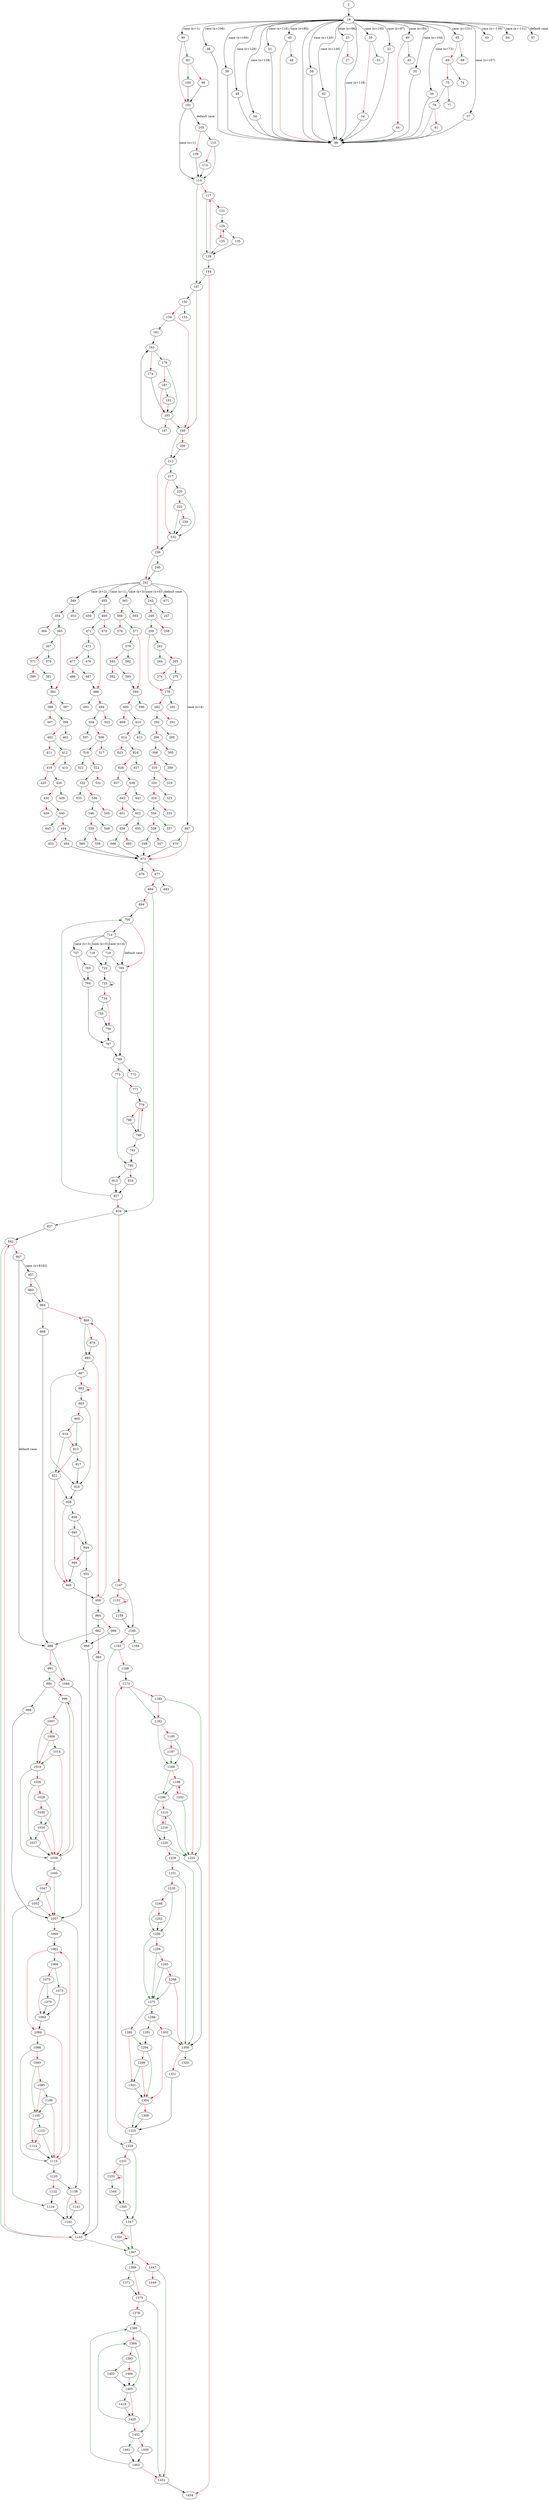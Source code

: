 strict digraph "main" {
	// Node definitions.
	2 [entry=true];
	19;
	90;
	22;
	23;
	30;
	35;
	36;
	37;
	38;
	39;
	40;
	45;
	49;
	50;
	51;
	88;
	58;
	65;
	82;
	83;
	84;
	87;
	27;
	33;
	34;
	43;
	44;
	48;
	68;
	69;
	74;
	75;
	77;
	78;
	81;
	93;
	103;
	100;
	96;
	114;
	105;
	110;
	109;
	113;
	147;
	117;
	139;
	122;
	129;
	125;
	135;
	144;
	1454;
	150;
	199;
	153;
	154;
	161;
	163;
	179;
	174;
	193;
	187;
	191;
	197;
	213;
	206;
	217;
	238;
	220;
	232;
	222;
	230;
	240;
	241;
	243;
	349;
	455;
	561;
	667;
	671;
	247;
	248;
	259;
	258;
	261;
	276;
	264;
	265;
	275;
	274;
	281;
	282;
	292;
	291;
	295;
	296;
	306;
	305;
	309;
	310;
	320;
	319;
	323;
	324;
	334;
	333;
	337;
	338;
	348;
	347;
	672;
	353;
	354;
	365;
	364;
	367;
	382;
	370;
	371;
	381;
	380;
	387;
	388;
	398;
	397;
	401;
	402;
	412;
	411;
	415;
	416;
	426;
	425;
	429;
	430;
	440;
	439;
	443;
	444;
	454;
	453;
	459;
	460;
	471;
	470;
	473;
	488;
	476;
	477;
	487;
	486;
	493;
	494;
	504;
	503;
	507;
	508;
	518;
	517;
	521;
	522;
	532;
	531;
	535;
	536;
	546;
	545;
	549;
	550;
	560;
	559;
	565;
	566;
	577;
	576;
	579;
	594;
	582;
	583;
	593;
	592;
	599;
	600;
	610;
	609;
	613;
	614;
	624;
	623;
	627;
	628;
	638;
	637;
	641;
	642;
	652;
	651;
	655;
	656;
	666;
	665;
	670;
	676;
	677;
	683;
	684;
	834;
	694;
	700;
	714;
	765;
	716;
	718;
	757;
	722;
	725;
	734;
	755;
	756;
	767;
	763;
	764;
	769;
	772;
	773;
	795;
	777;
	779;
	789;
	788;
	793;
	813;
	819;
	827;
	837;
	1147;
	842;
	1143;
	847;
	857;
	988;
	864;
	860;
	868;
	869;
	883;
	879;
	887;
	956;
	919;
	892;
	903;
	905;
	913;
	910;
	922;
	917;
	928;
	949;
	936;
	944;
	940;
	946;
	955;
	968;
	964;
	982;
	966;
	985;
	1044;
	991;
	994;
	998;
	999;
	1057;
	1038;
	1007;
	1019;
	1009;
	1014;
	1026;
	1037;
	1028;
	1034;
	1030;
	1045;
	1047;
	1052;
	1124;
	1138;
	1060;
	1062;
	1068;
	1084;
	1073;
	1075;
	1082;
	1079;
	1088;
	1115;
	1093;
	1105;
	1095;
	1100;
	1110;
	1114;
	1120;
	1122;
	1142;
	1141;
	1367;
	1160;
	1151;
	1158;
	1164;
	1165;
	1329;
	1168;
	1173;
	1182;
	1180;
	1225;
	1189;
	1185;
	1187;
	1206;
	1196;
	1202;
	1220;
	1210;
	1216;
	1228;
	1309;
	1231;
	1235;
	1256;
	1248;
	1252;
	1275;
	1259;
	1263;
	1268;
	1288;
	1280;
	1294;
	1301;
	1291;
	1302;
	1304;
	1298;
	1325;
	1308;
	1320;
	1321;
	1347;
	1331;
	1345;
	1333;
	1344;
	1350;
	1369;
	1447;
	1371;
	1375;
	1451;
	1378;
	1380;
	1432;
	1384;
	1405;
	1393;
	1403;
	1400;
	1419;
	1425;
	1441;
	1439;
	1443;
	1449;

	// Edge definitions.
	2 -> 19;
	19 -> 90 [
		cond="case (x=-1)"
		label="case (x=-1)"
	];
	19 -> 22 [
		cond="case (x=97)"
		label="case (x=97)"
	];
	19 -> 23 [
		cond="case (x=66)"
		label="case (x=66)"
	];
	19 -> 30 [
		cond="case (x=105)"
		label="case (x=105)"
	];
	19 -> 35 [
		cond="case (x=104)"
		label="case (x=104)"
	];
	19 -> 36 [
		cond="case (x=72)"
		label="case (x=72)"
	];
	19 -> 37 [
		cond="case (x=107)"
		label="case (x=107)"
	];
	19 -> 38 [
		cond="case (x=108)"
		label="case (x=108)"
	];
	19 -> 39 [
		cond="case (x=109)"
		label="case (x=109)"
	];
	19 -> 40 [
		cond="case (x=84)"
		label="case (x=84)"
	];
	19 -> 45 [
		cond="case (x=80)"
		label="case (x=80)"
	];
	19 -> 49 [
		cond="case (x=129)"
		label="case (x=129)"
	];
	19 -> 50 [
		cond="case (x=128)"
		label="case (x=128)"
	];
	19 -> 51 [
		cond="case (x=116)"
		label="case (x=116)"
	];
	19 -> 88 [
		cond="case (x=118)"
		label="case (x=118)"
	];
	19 -> 58 [
		cond="case (x=120)"
		label="case (x=120)"
	];
	19 -> 65 [
		cond="case (x=131)"
		label="case (x=131)"
	];
	19 -> 82 [
		cond="case (x=130)"
		label="case (x=130)"
	];
	19 -> 83 [
		cond="case (x=-130)"
		label="case (x=-130)"
	];
	19 -> 84 [
		cond="case (x=-131)"
		label="case (x=-131)"
	];
	19 -> 87 [
		cond="default case"
		label="default case"
	];
	90 -> 93 [
		color=darkgreen
		cond=true
	];
	90 -> 103 [
		color=red
		cond=false
	];
	22 -> 88;
	23 -> 88 [
		color=darkgreen
		cond=true
	];
	23 -> 27 [
		color=red
		cond=false
	];
	30 -> 33 [
		color=darkgreen
		cond=true
	];
	30 -> 34 [
		color=red
		cond=false
	];
	35 -> 88;
	36 -> 88;
	37 -> 88;
	38 -> 88;
	39 -> 88;
	40 -> 43 [
		color=darkgreen
		cond=true
	];
	40 -> 44 [
		color=red
		cond=false
	];
	45 -> 88 [
		color=red
		cond=false
	];
	45 -> 48 [
		color=darkgreen
		cond=true
	];
	49 -> 88;
	50 -> 88;
	51 -> 88;
	88 -> 19;
	58 -> 88;
	65 -> 68 [
		color=darkgreen
		cond=true
	];
	65 -> 69 [
		color=red
		cond=false
	];
	82 -> 88;
	34 -> 88;
	44 -> 88;
	69 -> 74 [
		color=darkgreen
		cond=true
	];
	69 -> 75 [
		color=red
		cond=false
	];
	75 -> 77 [
		color=darkgreen
		cond=true
	];
	75 -> 78 [
		color=red
		cond=false
	];
	78 -> 88 [
		color=darkgreen
		cond=true
	];
	78 -> 81 [
		color=red
		cond=false
	];
	81 -> 88;
	93 -> 100 [
		color=darkgreen
		cond=true
	];
	93 -> 96 [
		color=red
		cond=false
	];
	103 -> 114 [
		cond="case (x=1)"
		label="case (x=1)"
	];
	103 -> 105 [
		cond="default case"
		label="default case"
	];
	100 -> 103;
	96 -> 103;
	114 -> 147 [
		color=darkgreen
		cond=true
	];
	114 -> 117 [
		color=red
		cond=false
	];
	105 -> 110 [
		color=darkgreen
		cond=true
	];
	105 -> 109 [
		color=red
		cond=false
	];
	110 -> 114 [
		color=darkgreen
		cond=true
	];
	110 -> 113 [
		color=red
		cond=false
	];
	109 -> 114;
	113 -> 114;
	147 -> 150 [
		color=darkgreen
		cond=true
	];
	147 -> 199 [
		color=red
		cond=false
	];
	117 -> 139 [
		color=darkgreen
		cond=true
	];
	117 -> 122 [
		color=red
		cond=false
	];
	139 -> 117 [
		color=red
		cond=false
	];
	139 -> 144 [
		color=darkgreen
		cond=true
	];
	122 -> 129;
	129 -> 125 [
		color=red
		cond=false
	];
	129 -> 135 [
		color=darkgreen
		cond=true
	];
	125 -> 139 [
		color=darkgreen
		cond=true
	];
	125 -> 129 [
		color=red
		cond=false
	];
	135 -> 139;
	144 -> 147 [
		color=darkgreen
		cond=true
	];
	144 -> 1454 [
		color=red
		cond=false
	];
	150 -> 153 [
		color=darkgreen
		cond=true
	];
	150 -> 154 [
		color=red
		cond=false
	];
	199 -> 213 [
		color=darkgreen
		cond=true
	];
	199 -> 206 [
		color=red
		cond=false
	];
	154 -> 199 [
		color=red
		cond=false
	];
	154 -> 161 [
		color=darkgreen
		cond=true
	];
	161 -> 163;
	163 -> 179 [
		color=darkgreen
		cond=true
	];
	163 -> 174 [
		color=red
		cond=false
	];
	179 -> 193 [
		color=darkgreen
		cond=true
	];
	179 -> 187 [
		color=red
		cond=false
	];
	174 -> 193;
	193 -> 199 [
		color=darkgreen
		cond=true
	];
	193 -> 197 [
		color=red
		cond=false
	];
	187 -> 193 [
		color=red
		cond=false
	];
	187 -> 191 [
		color=darkgreen
		cond=true
	];
	191 -> 193;
	197 -> 163;
	213 -> 217 [
		color=darkgreen
		cond=true
	];
	213 -> 238 [
		color=red
		cond=false
	];
	206 -> 213;
	217 -> 220 [
		color=darkgreen
		cond=true
	];
	217 -> 232 [
		color=red
		cond=false
	];
	238 -> 240 [
		color=darkgreen
		cond=true
	];
	238 -> 241 [
		color=red
		cond=false
	];
	220 -> 232 [
		color=darkgreen
		cond=true
	];
	220 -> 222 [
		color=red
		cond=false
	];
	232 -> 238;
	222 -> 232 [
		color=darkgreen
		cond=true
	];
	222 -> 230 [
		color=red
		cond=false
	];
	230 -> 232;
	240 -> 241;
	241 -> 243 [
		cond="case (x=0)"
		label="case (x=0)"
	];
	241 -> 349 [
		cond="case (x=2)"
		label="case (x=2)"
	];
	241 -> 455 [
		cond="case (x=1)"
		label="case (x=1)"
	];
	241 -> 561 [
		cond="case (x=3)"
		label="case (x=3)"
	];
	241 -> 667 [
		cond="case (x=4)"
		label="case (x=4)"
	];
	241 -> 671 [
		cond="default case"
		label="default case"
	];
	243 -> 247 [
		color=darkgreen
		cond=true
	];
	243 -> 248 [
		color=red
		cond=false
	];
	349 -> 353 [
		color=darkgreen
		cond=true
	];
	349 -> 354 [
		color=red
		cond=false
	];
	455 -> 459 [
		color=darkgreen
		cond=true
	];
	455 -> 460 [
		color=red
		cond=false
	];
	561 -> 565 [
		color=darkgreen
		cond=true
	];
	561 -> 566 [
		color=red
		cond=false
	];
	667 -> 672 [
		color=red
		cond=false
	];
	667 -> 670 [
		color=darkgreen
		cond=true
	];
	248 -> 259 [
		color=darkgreen
		cond=true
	];
	248 -> 258 [
		color=red
		cond=false
	];
	259 -> 261 [
		color=darkgreen
		cond=true
	];
	259 -> 276 [
		color=red
		cond=false
	];
	261 -> 264 [
		color=darkgreen
		cond=true
	];
	261 -> 265 [
		color=red
		cond=false
	];
	276 -> 281 [
		color=darkgreen
		cond=true
	];
	276 -> 282 [
		color=red
		cond=false
	];
	265 -> 275 [
		color=darkgreen
		cond=true
	];
	265 -> 274 [
		color=red
		cond=false
	];
	275 -> 276;
	282 -> 292 [
		color=darkgreen
		cond=true
	];
	282 -> 291 [
		color=red
		cond=false
	];
	292 -> 295 [
		color=darkgreen
		cond=true
	];
	292 -> 296 [
		color=red
		cond=false
	];
	296 -> 306 [
		color=darkgreen
		cond=true
	];
	296 -> 305 [
		color=red
		cond=false
	];
	306 -> 309 [
		color=darkgreen
		cond=true
	];
	306 -> 310 [
		color=red
		cond=false
	];
	310 -> 320 [
		color=darkgreen
		cond=true
	];
	310 -> 319 [
		color=red
		cond=false
	];
	320 -> 323 [
		color=darkgreen
		cond=true
	];
	320 -> 324 [
		color=red
		cond=false
	];
	324 -> 334 [
		color=darkgreen
		cond=true
	];
	324 -> 333 [
		color=red
		cond=false
	];
	334 -> 337 [
		color=darkgreen
		cond=true
	];
	334 -> 338 [
		color=red
		cond=false
	];
	338 -> 348 [
		color=darkgreen
		cond=true
	];
	338 -> 347 [
		color=red
		cond=false
	];
	348 -> 672;
	672 -> 676 [
		color=darkgreen
		cond=true
	];
	672 -> 677 [
		color=red
		cond=false
	];
	354 -> 365 [
		color=darkgreen
		cond=true
	];
	354 -> 364 [
		color=red
		cond=false
	];
	365 -> 367 [
		color=darkgreen
		cond=true
	];
	365 -> 382 [
		color=red
		cond=false
	];
	367 -> 370 [
		color=darkgreen
		cond=true
	];
	367 -> 371 [
		color=red
		cond=false
	];
	382 -> 387 [
		color=darkgreen
		cond=true
	];
	382 -> 388 [
		color=red
		cond=false
	];
	371 -> 381 [
		color=darkgreen
		cond=true
	];
	371 -> 380 [
		color=red
		cond=false
	];
	381 -> 382;
	388 -> 398 [
		color=darkgreen
		cond=true
	];
	388 -> 397 [
		color=red
		cond=false
	];
	398 -> 401 [
		color=darkgreen
		cond=true
	];
	398 -> 402 [
		color=red
		cond=false
	];
	402 -> 412 [
		color=darkgreen
		cond=true
	];
	402 -> 411 [
		color=red
		cond=false
	];
	412 -> 415 [
		color=darkgreen
		cond=true
	];
	412 -> 416 [
		color=red
		cond=false
	];
	416 -> 426 [
		color=darkgreen
		cond=true
	];
	416 -> 425 [
		color=red
		cond=false
	];
	426 -> 429 [
		color=darkgreen
		cond=true
	];
	426 -> 430 [
		color=red
		cond=false
	];
	430 -> 440 [
		color=darkgreen
		cond=true
	];
	430 -> 439 [
		color=red
		cond=false
	];
	440 -> 443 [
		color=darkgreen
		cond=true
	];
	440 -> 444 [
		color=red
		cond=false
	];
	444 -> 454 [
		color=darkgreen
		cond=true
	];
	444 -> 453 [
		color=red
		cond=false
	];
	454 -> 672;
	460 -> 471 [
		color=darkgreen
		cond=true
	];
	460 -> 470 [
		color=red
		cond=false
	];
	471 -> 473 [
		color=darkgreen
		cond=true
	];
	471 -> 488 [
		color=red
		cond=false
	];
	473 -> 476 [
		color=darkgreen
		cond=true
	];
	473 -> 477 [
		color=red
		cond=false
	];
	488 -> 493 [
		color=darkgreen
		cond=true
	];
	488 -> 494 [
		color=red
		cond=false
	];
	477 -> 487 [
		color=darkgreen
		cond=true
	];
	477 -> 486 [
		color=red
		cond=false
	];
	487 -> 488;
	494 -> 504 [
		color=darkgreen
		cond=true
	];
	494 -> 503 [
		color=red
		cond=false
	];
	504 -> 507 [
		color=darkgreen
		cond=true
	];
	504 -> 508 [
		color=red
		cond=false
	];
	508 -> 518 [
		color=darkgreen
		cond=true
	];
	508 -> 517 [
		color=red
		cond=false
	];
	518 -> 521 [
		color=darkgreen
		cond=true
	];
	518 -> 522 [
		color=red
		cond=false
	];
	522 -> 532 [
		color=darkgreen
		cond=true
	];
	522 -> 531 [
		color=red
		cond=false
	];
	532 -> 535 [
		color=darkgreen
		cond=true
	];
	532 -> 536 [
		color=red
		cond=false
	];
	536 -> 546 [
		color=darkgreen
		cond=true
	];
	536 -> 545 [
		color=red
		cond=false
	];
	546 -> 549 [
		color=darkgreen
		cond=true
	];
	546 -> 550 [
		color=red
		cond=false
	];
	550 -> 560 [
		color=darkgreen
		cond=true
	];
	550 -> 559 [
		color=red
		cond=false
	];
	560 -> 672;
	566 -> 577 [
		color=darkgreen
		cond=true
	];
	566 -> 576 [
		color=red
		cond=false
	];
	577 -> 579 [
		color=darkgreen
		cond=true
	];
	577 -> 594 [
		color=red
		cond=false
	];
	579 -> 582 [
		color=darkgreen
		cond=true
	];
	579 -> 583 [
		color=red
		cond=false
	];
	594 -> 599 [
		color=darkgreen
		cond=true
	];
	594 -> 600 [
		color=red
		cond=false
	];
	583 -> 593 [
		color=darkgreen
		cond=true
	];
	583 -> 592 [
		color=red
		cond=false
	];
	593 -> 594;
	600 -> 610 [
		color=darkgreen
		cond=true
	];
	600 -> 609 [
		color=red
		cond=false
	];
	610 -> 613 [
		color=darkgreen
		cond=true
	];
	610 -> 614 [
		color=red
		cond=false
	];
	614 -> 624 [
		color=darkgreen
		cond=true
	];
	614 -> 623 [
		color=red
		cond=false
	];
	624 -> 627 [
		color=darkgreen
		cond=true
	];
	624 -> 628 [
		color=red
		cond=false
	];
	628 -> 638 [
		color=darkgreen
		cond=true
	];
	628 -> 637 [
		color=red
		cond=false
	];
	638 -> 641 [
		color=darkgreen
		cond=true
	];
	638 -> 642 [
		color=red
		cond=false
	];
	642 -> 652 [
		color=darkgreen
		cond=true
	];
	642 -> 651 [
		color=red
		cond=false
	];
	652 -> 655 [
		color=darkgreen
		cond=true
	];
	652 -> 656 [
		color=red
		cond=false
	];
	656 -> 666 [
		color=darkgreen
		cond=true
	];
	656 -> 665 [
		color=red
		cond=false
	];
	666 -> 672;
	670 -> 672;
	677 -> 683 [
		color=darkgreen
		cond=true
	];
	677 -> 684 [
		color=red
		cond=false
	];
	684 -> 834 [
		color=darkgreen
		cond=true
	];
	684 -> 694 [
		color=red
		cond=false
	];
	834 -> 837 [
		color=darkgreen
		cond=true
	];
	834 -> 1147 [
		color=red
		cond=false
	];
	694 -> 700;
	700 -> 714 [
		color=darkgreen
		cond=true
	];
	700 -> 765 [
		color=red
		cond=false
	];
	714 -> 765 [
		cond="default case"
		label="default case"
	];
	714 -> 716 [
		cond="case (x=0)"
		label="case (x=0)"
	];
	714 -> 718 [
		cond="case (x=4)"
		label="case (x=4)"
	];
	714 -> 757 [
		cond="case (x=3)"
		label="case (x=3)"
	];
	765 -> 769;
	716 -> 722;
	718 -> 765 [
		color=red
		cond=false
	];
	718 -> 722 [
		color=darkgreen
		cond=true
	];
	757 -> 763 [
		color=darkgreen
		cond=true
	];
	757 -> 764 [
		color=red
		cond=false
	];
	722 -> 725;
	725 -> 725 [
		color=darkgreen
		cond=true
	];
	725 -> 734 [
		color=red
		cond=false
	];
	734 -> 755 [
		color=darkgreen
		cond=true
	];
	734 -> 756 [
		color=red
		cond=false
	];
	755 -> 756;
	756 -> 767;
	767 -> 769;
	763 -> 764;
	764 -> 767;
	769 -> 772 [
		color=darkgreen
		cond=true
	];
	769 -> 773 [
		color=red
		cond=false
	];
	773 -> 795 [
		color=darkgreen
		cond=true
	];
	773 -> 777 [
		color=red
		cond=false
	];
	795 -> 813 [
		color=darkgreen
		cond=true
	];
	795 -> 819 [
		color=red
		cond=false
	];
	777 -> 779;
	779 -> 789 [
		color=darkgreen
		cond=true
	];
	779 -> 788 [
		color=red
		cond=false
	];
	789 -> 779 [
		color=red
		cond=false
	];
	789 -> 793 [
		color=darkgreen
		cond=true
	];
	788 -> 789;
	793 -> 795;
	813 -> 827;
	819 -> 827;
	827 -> 834 [
		color=red
		cond=false
	];
	827 -> 700 [
		color=darkgreen
		cond=true
	];
	837 -> 842;
	1147 -> 1160 [
		color=darkgreen
		cond=true
	];
	1147 -> 1151 [
		color=red
		cond=false
	];
	842 -> 1143 [
		color=darkgreen
		cond=true
	];
	842 -> 847 [
		color=red
		cond=false
	];
	1143 -> 842 [
		color=red
		cond=false
	];
	1143 -> 1367 [
		color=darkgreen
		cond=true
	];
	847 -> 857 [
		cond="case (x=8192)"
		label="case (x=8192)"
	];
	847 -> 988 [
		cond="default case"
		label="default case"
	];
	857 -> 864 [
		color=darkgreen
		cond=true
	];
	857 -> 860 [
		color=red
		cond=false
	];
	988 -> 1044 [
		color=darkgreen
		cond=true
	];
	988 -> 991 [
		color=red
		cond=false
	];
	864 -> 868 [
		color=darkgreen
		cond=true
	];
	864 -> 869 [
		color=red
		cond=false
	];
	860 -> 864;
	868 -> 988;
	869 -> 883 [
		color=darkgreen
		cond=true
	];
	869 -> 879 [
		color=red
		cond=false
	];
	883 -> 887 [
		color=darkgreen
		cond=true
	];
	883 -> 956 [
		color=red
		cond=false
	];
	879 -> 883;
	887 -> 919 [
		color=darkgreen
		cond=true
	];
	887 -> 892 [
		color=red
		cond=false
	];
	956 -> 869 [
		color=red
		cond=false
	];
	956 -> 964 [
		color=darkgreen
		cond=true
	];
	919 -> 928;
	892 -> 892 [
		color=red
		cond=false
	];
	892 -> 903 [
		color=darkgreen
		cond=true
	];
	903 -> 919 [
		color=darkgreen
		cond=true
	];
	903 -> 905 [
		color=red
		cond=false
	];
	905 -> 913 [
		color=darkgreen
		cond=true
	];
	905 -> 910 [
		color=red
		cond=false
	];
	913 -> 922 [
		color=red
		cond=false
	];
	913 -> 917 [
		color=darkgreen
		cond=true
	];
	910 -> 913 [
		color=red
		cond=false
	];
	910 -> 922 [
		color=darkgreen
		cond=true
	];
	922 -> 928 [
		color=darkgreen
		cond=true
	];
	922 -> 949 [
		color=red
		cond=false
	];
	917 -> 919;
	928 -> 949 [
		color=red
		cond=false
	];
	928 -> 936 [
		color=darkgreen
		cond=true
	];
	949 -> 956;
	936 -> 944 [
		color=darkgreen
		cond=true
	];
	936 -> 940 [
		color=red
		cond=false
	];
	944 -> 946 [
		color=red
		cond=false
	];
	944 -> 955 [
		color=darkgreen
		cond=true
	];
	940 -> 944 [
		color=darkgreen
		cond=true
	];
	940 -> 946 [
		color=red
		cond=false
	];
	946 -> 949;
	955 -> 968;
	968 -> 1143;
	964 -> 982 [
		color=darkgreen
		cond=true
	];
	964 -> 966 [
		color=red
		cond=false
	];
	982 -> 988 [
		color=darkgreen
		cond=true
	];
	982 -> 985 [
		color=red
		cond=false
	];
	966 -> 968;
	985 -> 1143;
	1044 -> 1057;
	991 -> 1044 [
		color=red
		cond=false
	];
	991 -> 994 [
		color=darkgreen
		cond=true
	];
	994 -> 998 [
		color=darkgreen
		cond=true
	];
	994 -> 999 [
		color=red
		cond=false
	];
	998 -> 1057;
	999 -> 1038 [
		color=darkgreen
		cond=true
	];
	999 -> 1007 [
		color=red
		cond=false
	];
	1057 -> 1138 [
		color=darkgreen
		cond=true
	];
	1057 -> 1060 [
		color=red
		cond=false
	];
	1038 -> 999 [
		color=red
		cond=false
	];
	1038 -> 1045 [
		color=darkgreen
		cond=true
	];
	1007 -> 1019 [
		color=darkgreen
		cond=true
	];
	1007 -> 1009 [
		color=red
		cond=false
	];
	1019 -> 1038 [
		color=darkgreen
		cond=true
	];
	1019 -> 1026 [
		color=red
		cond=false
	];
	1009 -> 1019 [
		color=red
		cond=false
	];
	1009 -> 1014 [
		color=darkgreen
		cond=true
	];
	1014 -> 1038 [
		color=red
		cond=false
	];
	1014 -> 1019 [
		color=darkgreen
		cond=true
	];
	1026 -> 1037 [
		color=darkgreen
		cond=true
	];
	1026 -> 1028 [
		color=red
		cond=false
	];
	1037 -> 1038;
	1028 -> 1034 [
		color=darkgreen
		cond=true
	];
	1028 -> 1030 [
		color=red
		cond=false
	];
	1034 -> 1038 [
		color=red
		cond=false
	];
	1034 -> 1037 [
		color=darkgreen
		cond=true
	];
	1030 -> 1038 [
		color=red
		cond=false
	];
	1030 -> 1034 [
		color=darkgreen
		cond=true
	];
	1045 -> 1057 [
		color=darkgreen
		cond=true
	];
	1045 -> 1047 [
		color=red
		cond=false
	];
	1047 -> 1057 [
		color=red
		cond=false
	];
	1047 -> 1052 [
		color=darkgreen
		cond=true
	];
	1052 -> 1057 [
		color=red
		cond=false
	];
	1052 -> 1124 [
		color=darkgreen
		cond=true
	];
	1124 -> 1142;
	1138 -> 1142 [
		color=darkgreen
		cond=true
	];
	1138 -> 1141 [
		color=red
		cond=false
	];
	1060 -> 1062;
	1062 -> 1068 [
		color=darkgreen
		cond=true
	];
	1062 -> 1084 [
		color=red
		cond=false
	];
	1068 -> 1073 [
		color=darkgreen
		cond=true
	];
	1068 -> 1075 [
		color=red
		cond=false
	];
	1084 -> 1088 [
		color=darkgreen
		cond=true
	];
	1084 -> 1115 [
		color=red
		cond=false
	];
	1073 -> 1082;
	1075 -> 1082 [
		color=red
		cond=false
	];
	1075 -> 1079 [
		color=darkgreen
		cond=true
	];
	1082 -> 1084;
	1079 -> 1082;
	1088 -> 1115 [
		color=darkgreen
		cond=true
	];
	1088 -> 1093 [
		color=red
		cond=false
	];
	1115 -> 1062 [
		color=red
		cond=false
	];
	1115 -> 1120 [
		color=darkgreen
		cond=true
	];
	1093 -> 1105 [
		color=darkgreen
		cond=true
	];
	1093 -> 1095 [
		color=red
		cond=false
	];
	1105 -> 1110 [
		color=darkgreen
		cond=true
	];
	1105 -> 1114 [
		color=red
		cond=false
	];
	1095 -> 1105 [
		color=red
		cond=false
	];
	1095 -> 1100 [
		color=darkgreen
		cond=true
	];
	1100 -> 1115 [
		color=red
		cond=false
	];
	1100 -> 1105 [
		color=darkgreen
		cond=true
	];
	1110 -> 1115 [
		color=darkgreen
		cond=true
	];
	1110 -> 1114 [
		color=red
		cond=false
	];
	1114 -> 1115;
	1120 -> 1138 [
		color=darkgreen
		cond=true
	];
	1120 -> 1122 [
		color=red
		cond=false
	];
	1122 -> 1124;
	1142 -> 1143;
	1141 -> 1142;
	1367 -> 1369 [
		color=darkgreen
		cond=true
	];
	1367 -> 1447 [
		color=red
		cond=false
	];
	1160 -> 1164 [
		color=darkgreen
		cond=true
	];
	1160 -> 1165 [
		color=red
		cond=false
	];
	1151 -> 1151 [
		color=red
		cond=false
	];
	1151 -> 1158 [
		color=darkgreen
		cond=true
	];
	1158 -> 1160;
	1165 -> 1329 [
		color=darkgreen
		cond=true
	];
	1165 -> 1168 [
		color=red
		cond=false
	];
	1329 -> 1347 [
		color=darkgreen
		cond=true
	];
	1329 -> 1331 [
		color=red
		cond=false
	];
	1168 -> 1173;
	1173 -> 1182 [
		color=darkgreen
		cond=true
	];
	1173 -> 1180 [
		color=red
		cond=false
	];
	1182 -> 1189 [
		color=darkgreen
		cond=true
	];
	1182 -> 1185 [
		color=red
		cond=false
	];
	1180 -> 1182 [
		color=red
		cond=false
	];
	1180 -> 1225 [
		color=darkgreen
		cond=true
	];
	1225 -> 1309;
	1189 -> 1206 [
		color=darkgreen
		cond=true
	];
	1189 -> 1196 [
		color=red
		cond=false
	];
	1185 -> 1189 [
		color=darkgreen
		cond=true
	];
	1185 -> 1187 [
		color=red
		cond=false
	];
	1187 -> 1225 [
		color=red
		cond=false
	];
	1187 -> 1189 [
		color=darkgreen
		cond=true
	];
	1206 -> 1220 [
		color=darkgreen
		cond=true
	];
	1206 -> 1210 [
		color=red
		cond=false
	];
	1196 -> 1206 [
		color=darkgreen
		cond=true
	];
	1196 -> 1202 [
		color=red
		cond=false
	];
	1202 -> 1225 [
		color=darkgreen
		cond=true
	];
	1202 -> 1196 [
		color=red
		cond=false
	];
	1220 -> 1225 [
		color=darkgreen
		cond=true
	];
	1220 -> 1228 [
		color=red
		cond=false
	];
	1210 -> 1225 [
		color=darkgreen
		cond=true
	];
	1210 -> 1216 [
		color=red
		cond=false
	];
	1216 -> 1220 [
		color=darkgreen
		cond=true
	];
	1216 -> 1210 [
		color=red
		cond=false
	];
	1228 -> 1309 [
		color=darkgreen
		cond=true
	];
	1228 -> 1231 [
		color=red
		cond=false
	];
	1309 -> 1320 [
		color=darkgreen
		cond=true
	];
	1309 -> 1321 [
		color=red
		cond=false
	];
	1231 -> 1309 [
		color=darkgreen
		cond=true
	];
	1231 -> 1235 [
		color=red
		cond=false
	];
	1235 -> 1256 [
		color=darkgreen
		cond=true
	];
	1235 -> 1248 [
		color=red
		cond=false
	];
	1256 -> 1275 [
		color=darkgreen
		cond=true
	];
	1256 -> 1259 [
		color=red
		cond=false
	];
	1248 -> 1256 [
		color=darkgreen
		cond=true
	];
	1248 -> 1252 [
		color=red
		cond=false
	];
	1252 -> 1256;
	1275 -> 1288 [
		color=darkgreen
		cond=true
	];
	1275 -> 1280 [
		color=red
		cond=false
	];
	1259 -> 1275 [
		color=darkgreen
		cond=true
	];
	1259 -> 1263 [
		color=red
		cond=false
	];
	1263 -> 1275 [
		color=darkgreen
		cond=true
	];
	1263 -> 1268 [
		color=red
		cond=false
	];
	1268 -> 1309 [
		color=red
		cond=false
	];
	1268 -> 1275 [
		color=darkgreen
		cond=true
	];
	1288 -> 1291 [
		color=darkgreen
		cond=true
	];
	1288 -> 1302 [
		color=red
		cond=false
	];
	1280 -> 1294 [
		color=darkgreen
		cond=true
	];
	1280 -> 1301 [
		color=red
		cond=false
	];
	1294 -> 1304 [
		color=darkgreen
		cond=true
	];
	1294 -> 1298 [
		color=red
		cond=false
	];
	1301 -> 1304;
	1291 -> 1294;
	1302 -> 1309 [
		color=darkgreen
		cond=true
	];
	1302 -> 1304 [
		color=red
		cond=false
	];
	1304 -> 1325 [
		color=darkgreen
		cond=true
	];
	1304 -> 1308 [
		color=red
		cond=false
	];
	1298 -> 1301 [
		color=darkgreen
		cond=true
	];
	1298 -> 1304 [
		color=red
		cond=false
	];
	1325 -> 1329 [
		color=darkgreen
		cond=true
	];
	1325 -> 1173 [
		color=red
		cond=false
	];
	1308 -> 1325;
	1321 -> 1325;
	1347 -> 1367 [
		color=darkgreen
		cond=true
	];
	1347 -> 1350 [
		color=red
		cond=false
	];
	1331 -> 1345 [
		color=darkgreen
		cond=true
	];
	1331 -> 1333 [
		color=red
		cond=false
	];
	1345 -> 1347;
	1333 -> 1333 [
		color=red
		cond=false
	];
	1333 -> 1344 [
		color=darkgreen
		cond=true
	];
	1344 -> 1345;
	1350 -> 1367 [
		color=darkgreen
		cond=true
	];
	1350 -> 1350 [
		color=red
		cond=false
	];
	1369 -> 1371 [
		color=darkgreen
		cond=true
	];
	1369 -> 1375 [
		color=red
		cond=false
	];
	1447 -> 1451 [
		color=darkgreen
		cond=true
	];
	1447 -> 1449 [
		color=red
		cond=false
	];
	1371 -> 1375;
	1375 -> 1451 [
		color=darkgreen
		cond=true
	];
	1375 -> 1378 [
		color=red
		cond=false
	];
	1451 -> 1454;
	1378 -> 1380;
	1380 -> 1432 [
		color=darkgreen
		cond=true
	];
	1380 -> 1384 [
		color=red
		cond=false
	];
	1432 -> 1441 [
		color=darkgreen
		cond=true
	];
	1432 -> 1439 [
		color=red
		cond=false
	];
	1384 -> 1405 [
		color=darkgreen
		cond=true
	];
	1384 -> 1393 [
		color=red
		cond=false
	];
	1405 -> 1419 [
		color=darkgreen
		cond=true
	];
	1405 -> 1425 [
		color=red
		cond=false
	];
	1393 -> 1403 [
		color=darkgreen
		cond=true
	];
	1393 -> 1400 [
		color=red
		cond=false
	];
	1403 -> 1405;
	1400 -> 1405;
	1419 -> 1425;
	1425 -> 1432 [
		color=red
		cond=false
	];
	1425 -> 1384 [
		color=darkgreen
		cond=true
	];
	1441 -> 1443;
	1439 -> 1443;
	1443 -> 1451 [
		color=red
		cond=false
	];
	1443 -> 1380 [
		color=darkgreen
		cond=true
	];
}